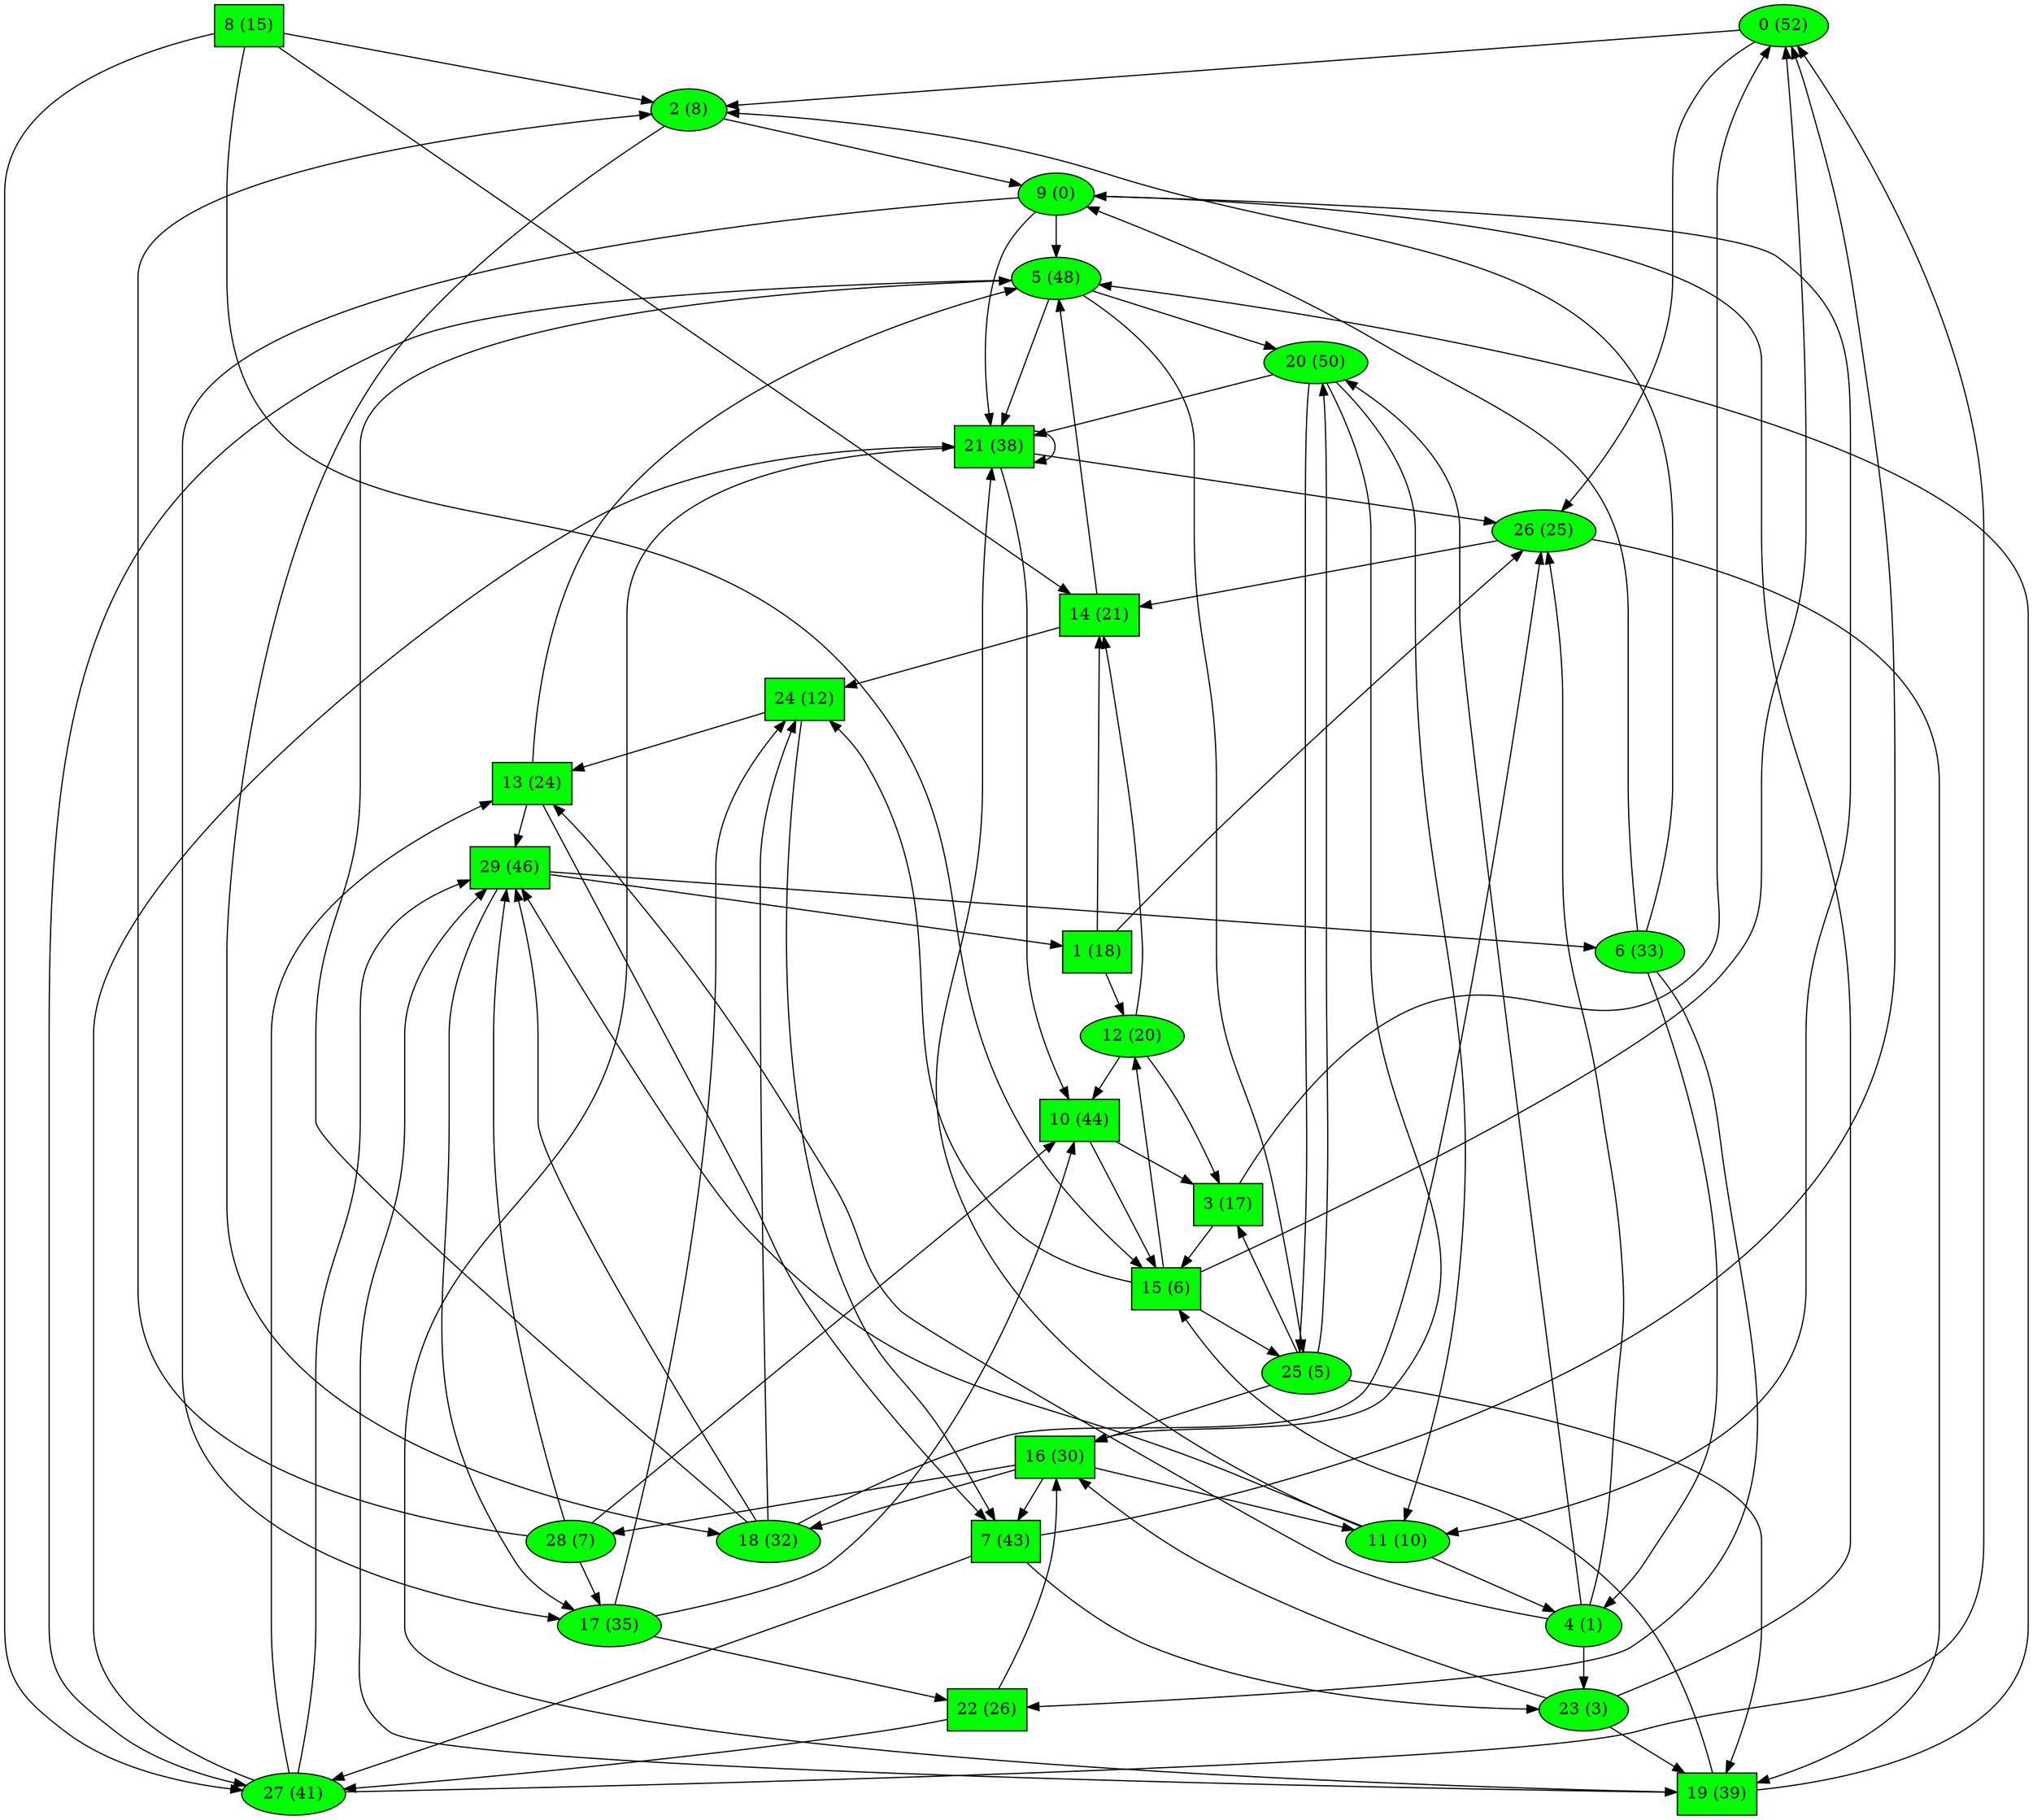 digraph G { 
0[label="\N (52)" , style=filled, fillcolor=green ]
0->2
0->26
1[label="\N (18)", fillcolor=green, style=filled, shape=polygon ]
1->12
1->14
1->26
2[label="\N (8)" , style=filled, fillcolor=green ]
2->9
2->18
3[label="\N (17)", fillcolor=green, style=filled, shape=polygon ]
3->0
3->15
4[label="\N (1)" , style=filled, fillcolor=green ]
4->13
4->20
4->23
4->26
5[label="\N (48)" , style=filled, fillcolor=green ]
5->20
5->21
5->25
5->27
6[label="\N (33)" , style=filled, fillcolor=green ]
6->2
6->4
6->9
6->22
7[label="\N (43)", fillcolor=green, style=filled, shape=polygon ]
7->0
7->23
7->27
8[label="\N (15)", fillcolor=green, style=filled, shape=polygon ]
8->2
8->14
8->15
8->27
9[label="\N (0)" , style=filled, fillcolor=green ]
9->5
9->11
9->17
9->21
10[label="\N (44)", fillcolor=green, style=filled, shape=polygon ]
10->3
10->15
11[label="\N (10)" , style=filled, fillcolor=green ]
11->4
11->21
11->29
12[label="\N (20)" , style=filled, fillcolor=green ]
12->3
12->10
12->14
13[label="\N (24)", fillcolor=green, style=filled, shape=polygon ]
13->5
13->7
13->29
14[label="\N (21)", fillcolor=green, style=filled, shape=polygon ]
14->5
14->24
15[label="\N (6)", fillcolor=green, style=filled, shape=polygon ]
15->0
15->12
15->24
15->25
16[label="\N (30)", fillcolor=green, style=filled, shape=polygon ]
16->7
16->11
16->18
16->28
17[label="\N (35)" , style=filled, fillcolor=green ]
17->10
17->22
17->24
18[label="\N (32)" , style=filled, fillcolor=green ]
18->5
18->24
18->26
18->29
19[label="\N (39)", fillcolor=green, style=filled, shape=polygon ]
19->5
19->15
19->29
20[label="\N (50)" , style=filled, fillcolor=green ]
20->11
20->16
20->21
20->25
21[label="\N (38)", fillcolor=green, style=filled, shape=polygon ]
21->10
21->19
21->21
21->26
22[label="\N (26)", fillcolor=green, style=filled, shape=polygon ]
22->16
22->27
23[label="\N (3)" , style=filled, fillcolor=green ]
23->9
23->16
23->19
24[label="\N (12)", fillcolor=green, style=filled, shape=polygon ]
24->7
24->13
25[label="\N (5)" , style=filled, fillcolor=green ]
25->3
25->16
25->19
25->20
26[label="\N (25)" , style=filled, fillcolor=green ]
26->14
26->19
27[label="\N (41)" , style=filled, fillcolor=green ]
27->0
27->13
27->21
27->29
28[label="\N (7)" , style=filled, fillcolor=green ]
28->2
28->10
28->17
28->29
29[label="\N (46)", fillcolor=green, style=filled, shape=polygon ]
29->1
29->6
29->17
}
